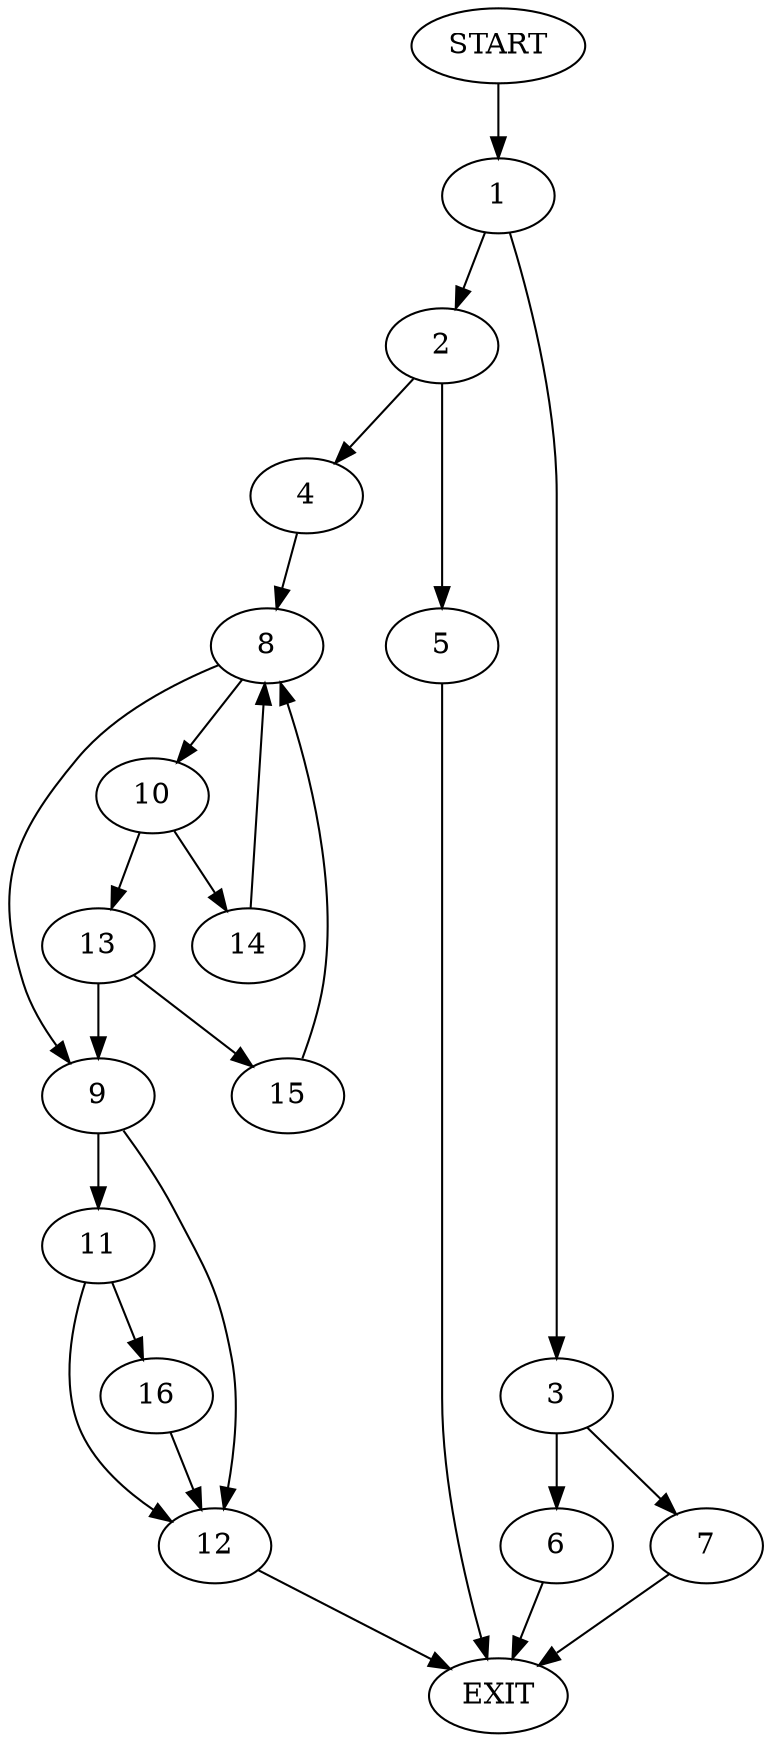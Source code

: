 digraph {
0 [label="START"]
17 [label="EXIT"]
0 -> 1
1 -> 2
1 -> 3
2 -> 4
2 -> 5
3 -> 6
3 -> 7
7 -> 17
6 -> 17
4 -> 8
5 -> 17
8 -> 9
8 -> 10
9 -> 11
9 -> 12
10 -> 13
10 -> 14
13 -> 15
13 -> 9
14 -> 8
15 -> 8
11 -> 16
11 -> 12
12 -> 17
16 -> 12
}
